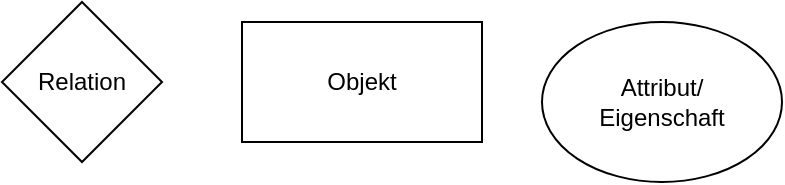 <mxfile>
    <diagram id="PMEW4F9Z_9Eeo38mX4O8" name="Page-1">
        <mxGraphModel dx="785" dy="447" grid="1" gridSize="10" guides="1" tooltips="1" connect="1" arrows="1" fold="1" page="1" pageScale="1" pageWidth="827" pageHeight="1169" math="0" shadow="0">
            <root>
                <mxCell id="0"/>
                <mxCell id="1" parent="0"/>
                <mxCell id="2" value="Relation" style="rhombus;whiteSpace=wrap;html=1;" parent="1" vertex="1">
                    <mxGeometry x="110" y="80" width="80" height="80" as="geometry"/>
                </mxCell>
                <mxCell id="4" value="Objekt" style="rounded=0;whiteSpace=wrap;html=1;" parent="1" vertex="1">
                    <mxGeometry x="230" y="90" width="120" height="60" as="geometry"/>
                </mxCell>
                <mxCell id="5" value="Attribut/&lt;br&gt;Eigenschaft" style="ellipse;whiteSpace=wrap;html=1;" vertex="1" parent="1">
                    <mxGeometry x="380" y="90" width="120" height="80" as="geometry"/>
                </mxCell>
            </root>
        </mxGraphModel>
    </diagram>
</mxfile>